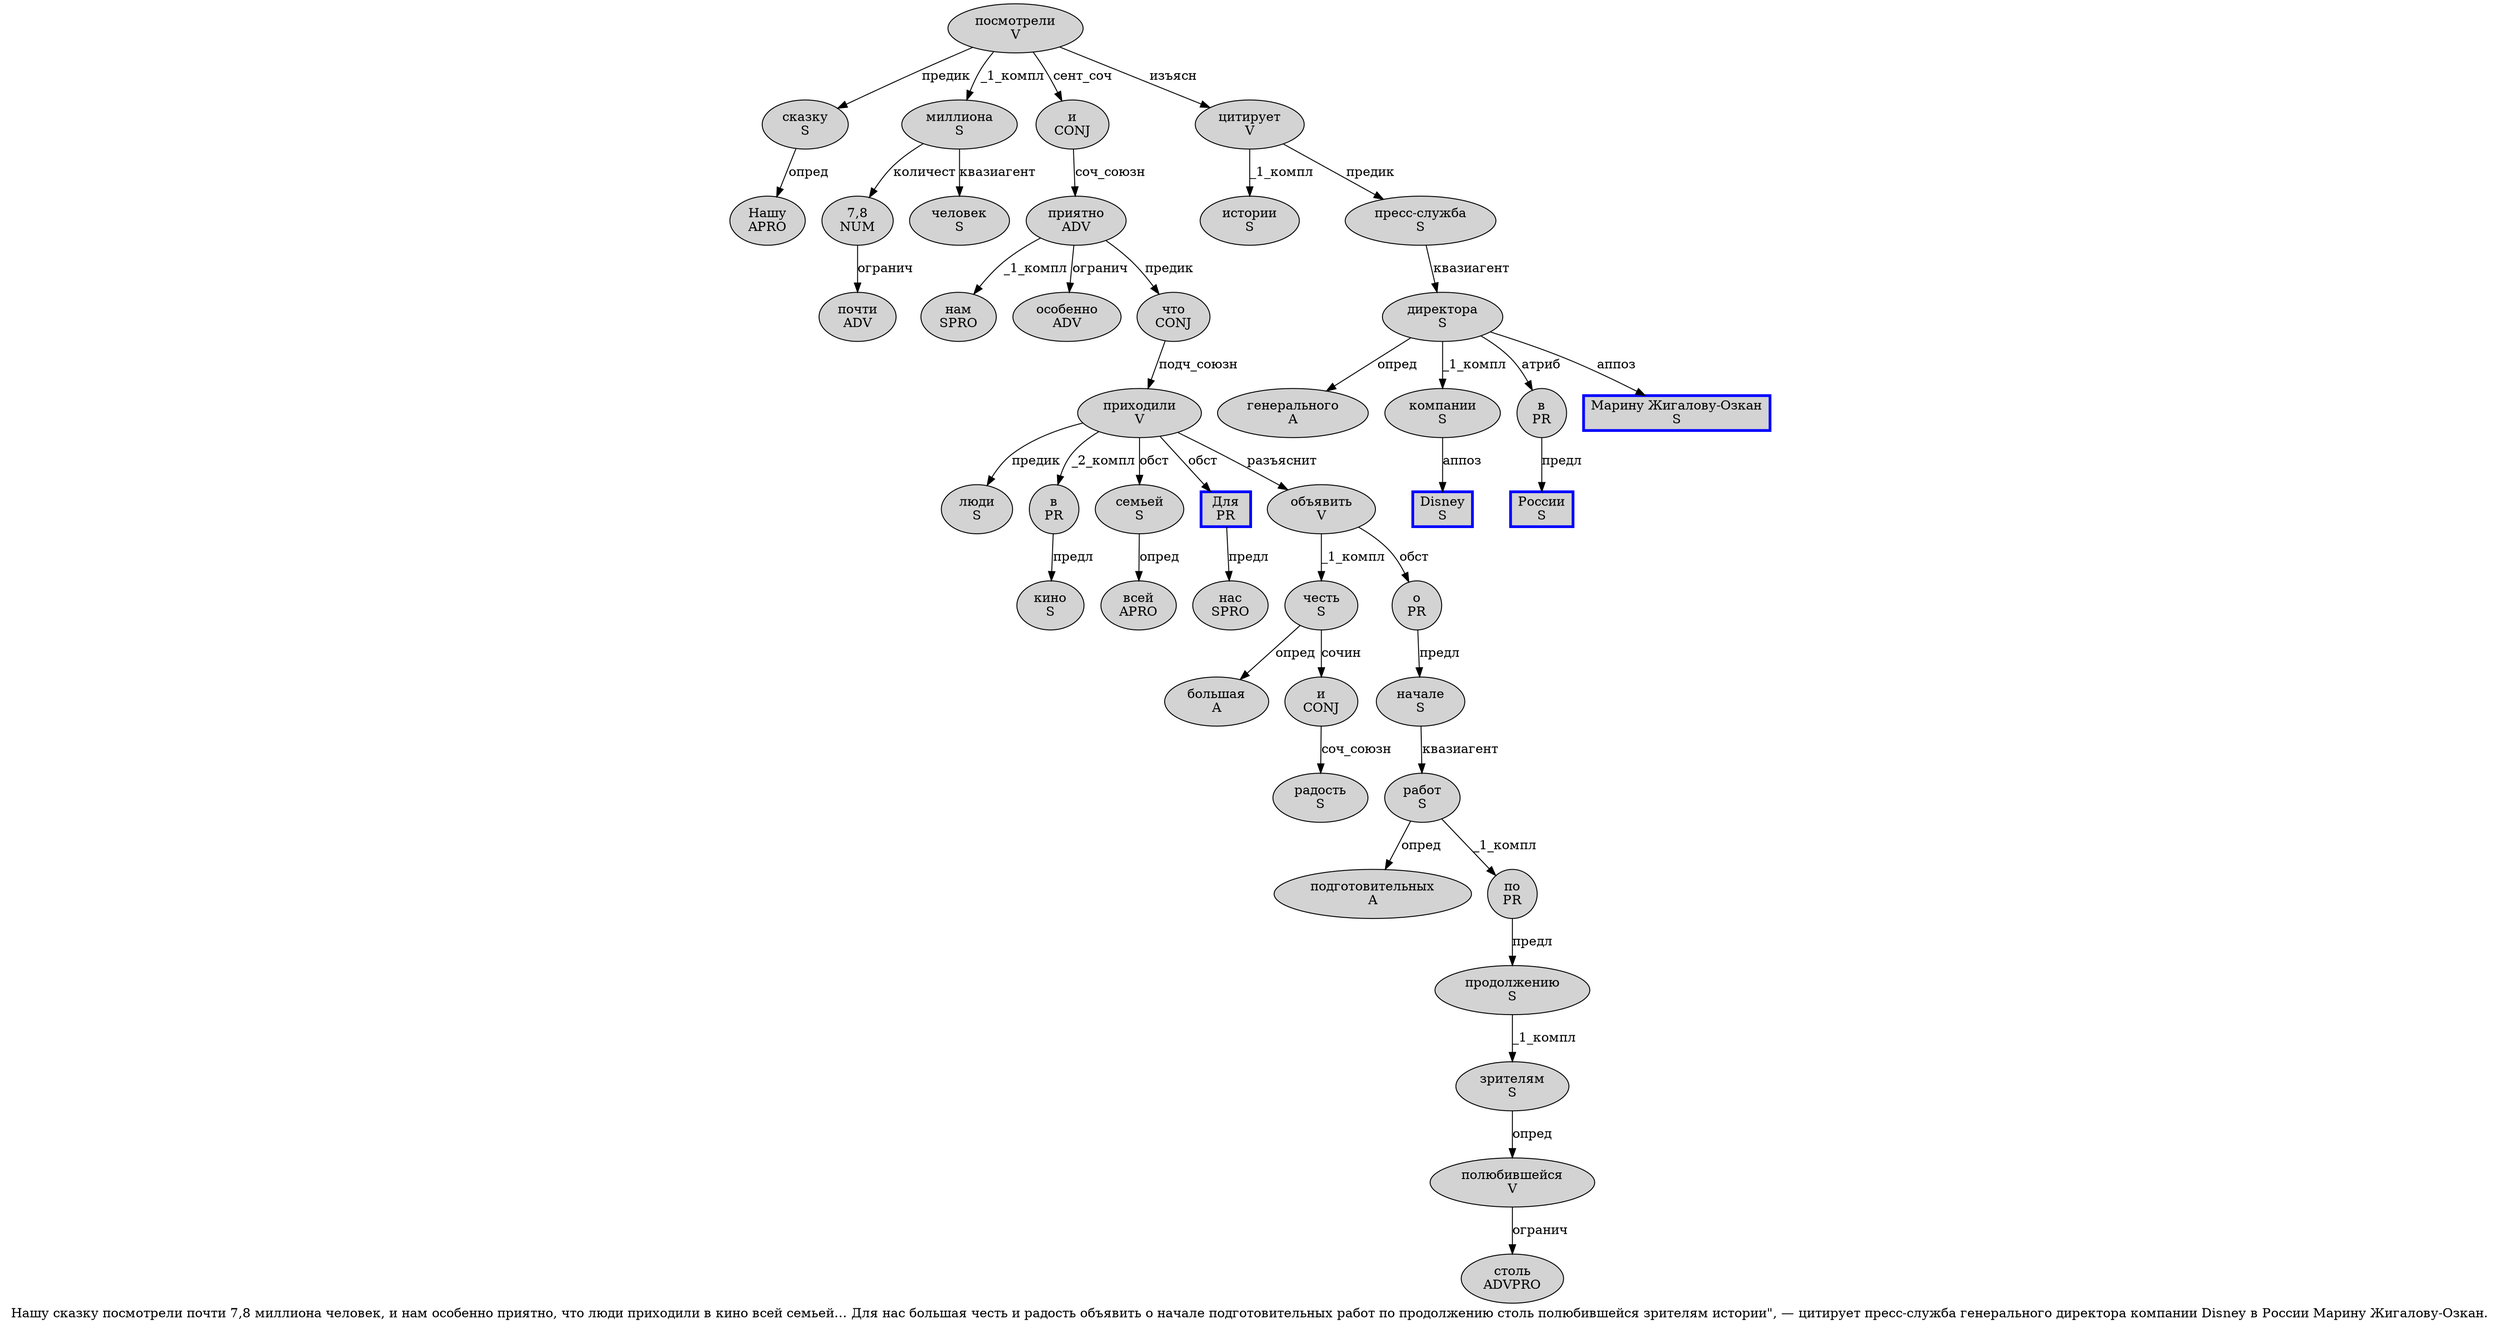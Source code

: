 digraph SENTENCE_485 {
	graph [label="Нашу сказку посмотрели почти 7,8 миллиона человек, и нам особенно приятно, что люди приходили в кино всей семьей… Для нас большая честь и радость объявить о начале подготовительных работ по продолжению столь полюбившейся зрителям истории\", — цитирует пресс-служба генерального директора компании Disney в России Марину Жигалову-Озкан."]
	node [style=filled]
		0 [label="Нашу
APRO" color="" fillcolor=lightgray penwidth=1 shape=ellipse]
		1 [label="сказку
S" color="" fillcolor=lightgray penwidth=1 shape=ellipse]
		2 [label="посмотрели
V" color="" fillcolor=lightgray penwidth=1 shape=ellipse]
		3 [label="почти
ADV" color="" fillcolor=lightgray penwidth=1 shape=ellipse]
		4 [label="7,8
NUM" color="" fillcolor=lightgray penwidth=1 shape=ellipse]
		5 [label="миллиона
S" color="" fillcolor=lightgray penwidth=1 shape=ellipse]
		6 [label="человек
S" color="" fillcolor=lightgray penwidth=1 shape=ellipse]
		8 [label="и
CONJ" color="" fillcolor=lightgray penwidth=1 shape=ellipse]
		9 [label="нам
SPRO" color="" fillcolor=lightgray penwidth=1 shape=ellipse]
		10 [label="особенно
ADV" color="" fillcolor=lightgray penwidth=1 shape=ellipse]
		11 [label="приятно
ADV" color="" fillcolor=lightgray penwidth=1 shape=ellipse]
		13 [label="что
CONJ" color="" fillcolor=lightgray penwidth=1 shape=ellipse]
		14 [label="люди
S" color="" fillcolor=lightgray penwidth=1 shape=ellipse]
		15 [label="приходили
V" color="" fillcolor=lightgray penwidth=1 shape=ellipse]
		16 [label="в
PR" color="" fillcolor=lightgray penwidth=1 shape=ellipse]
		17 [label="кино
S" color="" fillcolor=lightgray penwidth=1 shape=ellipse]
		18 [label="всей
APRO" color="" fillcolor=lightgray penwidth=1 shape=ellipse]
		19 [label="семьей
S" color="" fillcolor=lightgray penwidth=1 shape=ellipse]
		21 [label="Для
PR" color=blue fillcolor=lightgray penwidth=3 shape=box]
		22 [label="нас
SPRO" color="" fillcolor=lightgray penwidth=1 shape=ellipse]
		23 [label="большая
A" color="" fillcolor=lightgray penwidth=1 shape=ellipse]
		24 [label="честь
S" color="" fillcolor=lightgray penwidth=1 shape=ellipse]
		25 [label="и
CONJ" color="" fillcolor=lightgray penwidth=1 shape=ellipse]
		26 [label="радость
S" color="" fillcolor=lightgray penwidth=1 shape=ellipse]
		27 [label="объявить
V" color="" fillcolor=lightgray penwidth=1 shape=ellipse]
		28 [label="о
PR" color="" fillcolor=lightgray penwidth=1 shape=ellipse]
		29 [label="начале
S" color="" fillcolor=lightgray penwidth=1 shape=ellipse]
		30 [label="подготовительных
A" color="" fillcolor=lightgray penwidth=1 shape=ellipse]
		31 [label="работ
S" color="" fillcolor=lightgray penwidth=1 shape=ellipse]
		32 [label="по
PR" color="" fillcolor=lightgray penwidth=1 shape=ellipse]
		33 [label="продолжению
S" color="" fillcolor=lightgray penwidth=1 shape=ellipse]
		34 [label="столь
ADVPRO" color="" fillcolor=lightgray penwidth=1 shape=ellipse]
		35 [label="полюбившейся
V" color="" fillcolor=lightgray penwidth=1 shape=ellipse]
		36 [label="зрителям
S" color="" fillcolor=lightgray penwidth=1 shape=ellipse]
		37 [label="истории
S" color="" fillcolor=lightgray penwidth=1 shape=ellipse]
		41 [label="цитирует
V" color="" fillcolor=lightgray penwidth=1 shape=ellipse]
		42 [label="пресс-служба
S" color="" fillcolor=lightgray penwidth=1 shape=ellipse]
		43 [label="генерального
A" color="" fillcolor=lightgray penwidth=1 shape=ellipse]
		44 [label="директора
S" color="" fillcolor=lightgray penwidth=1 shape=ellipse]
		45 [label="компании
S" color="" fillcolor=lightgray penwidth=1 shape=ellipse]
		46 [label="Disney
S" color=blue fillcolor=lightgray penwidth=3 shape=box]
		47 [label="в
PR" color="" fillcolor=lightgray penwidth=1 shape=ellipse]
		48 [label="России
S" color=blue fillcolor=lightgray penwidth=3 shape=box]
		49 [label="Марину Жигалову-Озкан
S" color=blue fillcolor=lightgray penwidth=3 shape=box]
			16 -> 17 [label="предл"]
			33 -> 36 [label="_1_компл"]
			5 -> 4 [label="количест"]
			5 -> 6 [label="квазиагент"]
			41 -> 37 [label="_1_компл"]
			41 -> 42 [label="предик"]
			15 -> 14 [label="предик"]
			15 -> 16 [label="_2_компл"]
			15 -> 19 [label="обст"]
			15 -> 21 [label="обст"]
			15 -> 27 [label="разъяснит"]
			19 -> 18 [label="опред"]
			27 -> 24 [label="_1_компл"]
			27 -> 28 [label="обст"]
			35 -> 34 [label="огранич"]
			4 -> 3 [label="огранич"]
			13 -> 15 [label="подч_союзн"]
			1 -> 0 [label="опред"]
			47 -> 48 [label="предл"]
			11 -> 9 [label="_1_компл"]
			11 -> 10 [label="огранич"]
			11 -> 13 [label="предик"]
			24 -> 23 [label="опред"]
			24 -> 25 [label="сочин"]
			44 -> 43 [label="опред"]
			44 -> 45 [label="_1_компл"]
			44 -> 47 [label="атриб"]
			44 -> 49 [label="аппоз"]
			28 -> 29 [label="предл"]
			45 -> 46 [label="аппоз"]
			25 -> 26 [label="соч_союзн"]
			31 -> 30 [label="опред"]
			31 -> 32 [label="_1_компл"]
			8 -> 11 [label="соч_союзн"]
			29 -> 31 [label="квазиагент"]
			2 -> 1 [label="предик"]
			2 -> 5 [label="_1_компл"]
			2 -> 8 [label="сент_соч"]
			2 -> 41 [label="изъясн"]
			42 -> 44 [label="квазиагент"]
			36 -> 35 [label="опред"]
			21 -> 22 [label="предл"]
			32 -> 33 [label="предл"]
}